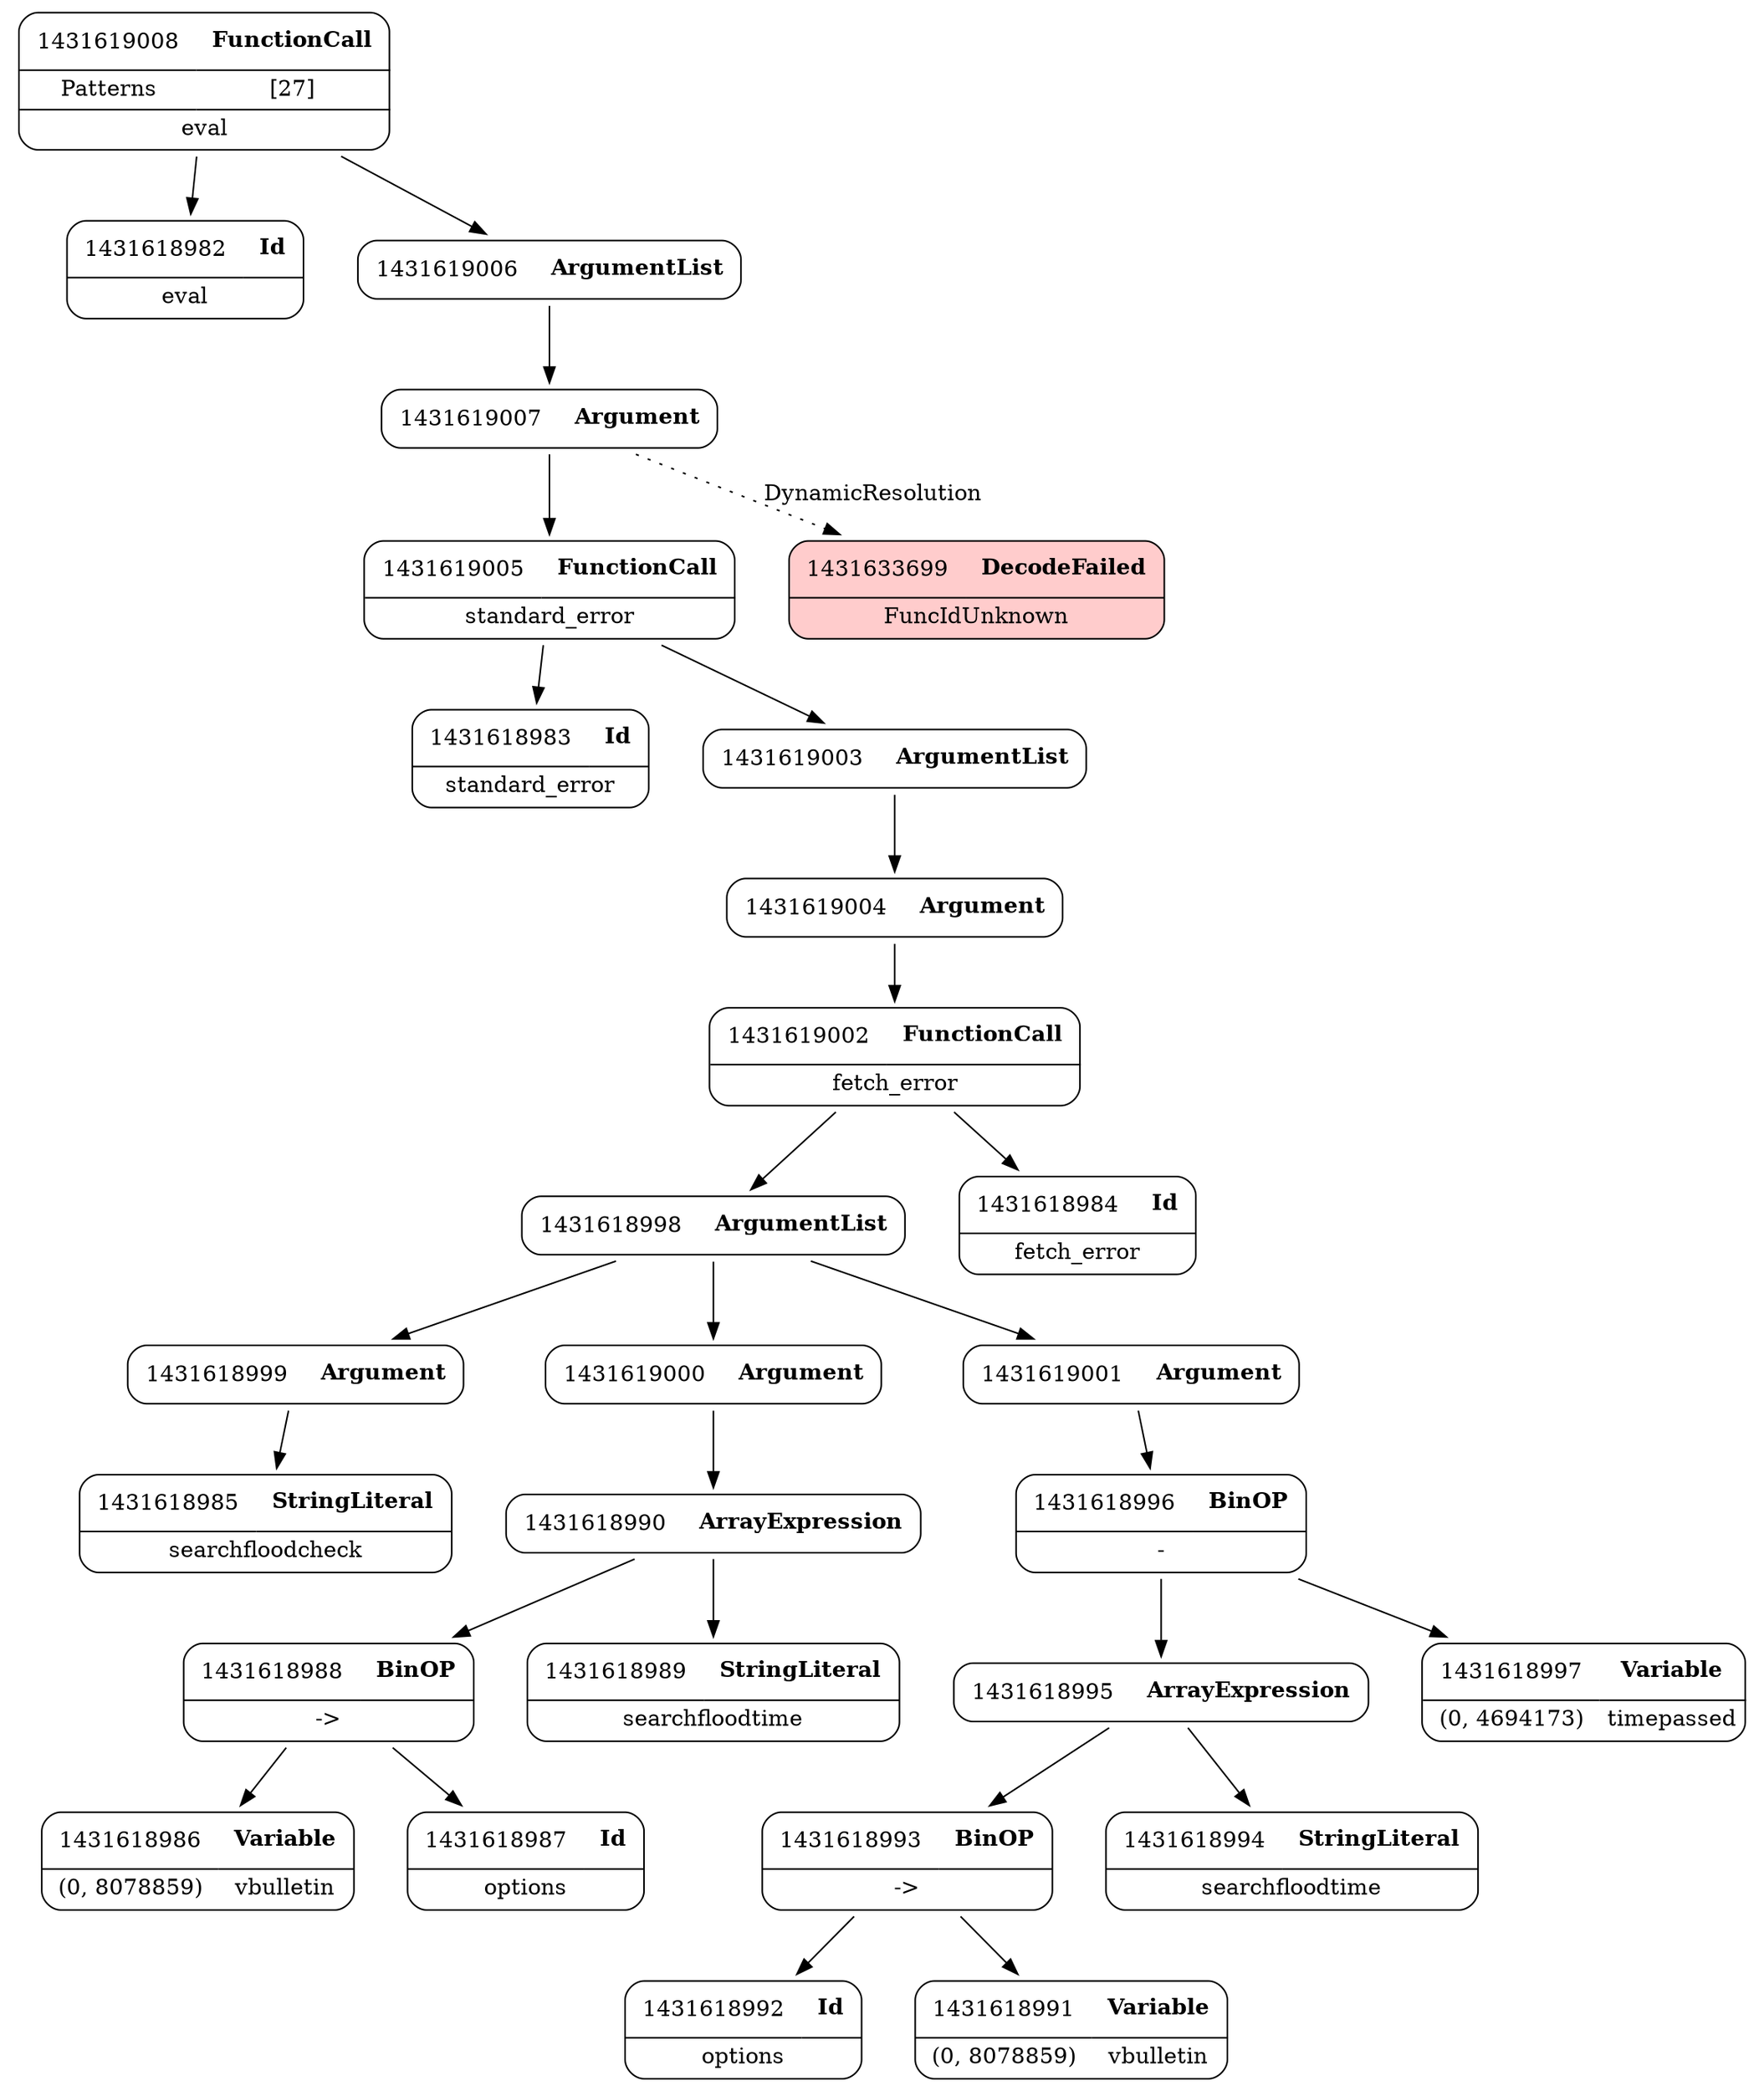 digraph ast {
node [shape=none];
1431619008 [label=<<TABLE border='1' cellspacing='0' cellpadding='10' style='rounded' ><TR><TD border='0'>1431619008</TD><TD border='0'><B>FunctionCall</B></TD></TR><HR/><TR><TD border='0' cellpadding='5'>Patterns</TD><TD border='0' cellpadding='5'>[27]</TD></TR><HR/><TR><TD border='0' cellpadding='5' colspan='2'>eval</TD></TR></TABLE>>];
1431619008 -> 1431618982 [weight=2];
1431619008 -> 1431619006 [weight=2];
1431618996 [label=<<TABLE border='1' cellspacing='0' cellpadding='10' style='rounded' ><TR><TD border='0'>1431618996</TD><TD border='0'><B>BinOP</B></TD></TR><HR/><TR><TD border='0' cellpadding='5' colspan='2'>-</TD></TR></TABLE>>];
1431618996 -> 1431618995 [weight=2];
1431618996 -> 1431618997 [weight=2];
1431618997 [label=<<TABLE border='1' cellspacing='0' cellpadding='10' style='rounded' ><TR><TD border='0'>1431618997</TD><TD border='0'><B>Variable</B></TD></TR><HR/><TR><TD border='0' cellpadding='5'>(0, 4694173)</TD><TD border='0' cellpadding='5'>timepassed</TD></TR></TABLE>>];
1431618998 [label=<<TABLE border='1' cellspacing='0' cellpadding='10' style='rounded' ><TR><TD border='0'>1431618998</TD><TD border='0'><B>ArgumentList</B></TD></TR></TABLE>>];
1431618998 -> 1431618999 [weight=2];
1431618998 -> 1431619000 [weight=2];
1431618998 -> 1431619001 [weight=2];
1431618999 [label=<<TABLE border='1' cellspacing='0' cellpadding='10' style='rounded' ><TR><TD border='0'>1431618999</TD><TD border='0'><B>Argument</B></TD></TR></TABLE>>];
1431618999 -> 1431618985 [weight=2];
1431618992 [label=<<TABLE border='1' cellspacing='0' cellpadding='10' style='rounded' ><TR><TD border='0'>1431618992</TD><TD border='0'><B>Id</B></TD></TR><HR/><TR><TD border='0' cellpadding='5' colspan='2'>options</TD></TR></TABLE>>];
1431618993 [label=<<TABLE border='1' cellspacing='0' cellpadding='10' style='rounded' ><TR><TD border='0'>1431618993</TD><TD border='0'><B>BinOP</B></TD></TR><HR/><TR><TD border='0' cellpadding='5' colspan='2'>-&gt;</TD></TR></TABLE>>];
1431618993 -> 1431618991 [weight=2];
1431618993 -> 1431618992 [weight=2];
1431618994 [label=<<TABLE border='1' cellspacing='0' cellpadding='10' style='rounded' ><TR><TD border='0'>1431618994</TD><TD border='0'><B>StringLiteral</B></TD></TR><HR/><TR><TD border='0' cellpadding='5' colspan='2'>searchfloodtime</TD></TR></TABLE>>];
1431618995 [label=<<TABLE border='1' cellspacing='0' cellpadding='10' style='rounded' ><TR><TD border='0'>1431618995</TD><TD border='0'><B>ArrayExpression</B></TD></TR></TABLE>>];
1431618995 -> 1431618993 [weight=2];
1431618995 -> 1431618994 [weight=2];
1431619004 [label=<<TABLE border='1' cellspacing='0' cellpadding='10' style='rounded' ><TR><TD border='0'>1431619004</TD><TD border='0'><B>Argument</B></TD></TR></TABLE>>];
1431619004 -> 1431619002 [weight=2];
1431619005 [label=<<TABLE border='1' cellspacing='0' cellpadding='10' style='rounded' ><TR><TD border='0'>1431619005</TD><TD border='0'><B>FunctionCall</B></TD></TR><HR/><TR><TD border='0' cellpadding='5' colspan='2'>standard_error</TD></TR></TABLE>>];
1431619005 -> 1431618983 [weight=2];
1431619005 -> 1431619003 [weight=2];
1431619006 [label=<<TABLE border='1' cellspacing='0' cellpadding='10' style='rounded' ><TR><TD border='0'>1431619006</TD><TD border='0'><B>ArgumentList</B></TD></TR></TABLE>>];
1431619006 -> 1431619007 [weight=2];
1431619007 [label=<<TABLE border='1' cellspacing='0' cellpadding='10' style='rounded' ><TR><TD border='0'>1431619007</TD><TD border='0'><B>Argument</B></TD></TR></TABLE>>];
1431619007 -> 1431619005 [weight=2];
1431619007 -> 1431633699 [style=dotted,label=DynamicResolution];
1431619000 [label=<<TABLE border='1' cellspacing='0' cellpadding='10' style='rounded' ><TR><TD border='0'>1431619000</TD><TD border='0'><B>Argument</B></TD></TR></TABLE>>];
1431619000 -> 1431618990 [weight=2];
1431619001 [label=<<TABLE border='1' cellspacing='0' cellpadding='10' style='rounded' ><TR><TD border='0'>1431619001</TD><TD border='0'><B>Argument</B></TD></TR></TABLE>>];
1431619001 -> 1431618996 [weight=2];
1431619002 [label=<<TABLE border='1' cellspacing='0' cellpadding='10' style='rounded' ><TR><TD border='0'>1431619002</TD><TD border='0'><B>FunctionCall</B></TD></TR><HR/><TR><TD border='0' cellpadding='5' colspan='2'>fetch_error</TD></TR></TABLE>>];
1431619002 -> 1431618984 [weight=2];
1431619002 -> 1431618998 [weight=2];
1431619003 [label=<<TABLE border='1' cellspacing='0' cellpadding='10' style='rounded' ><TR><TD border='0'>1431619003</TD><TD border='0'><B>ArgumentList</B></TD></TR></TABLE>>];
1431619003 -> 1431619004 [weight=2];
1431618982 [label=<<TABLE border='1' cellspacing='0' cellpadding='10' style='rounded' ><TR><TD border='0'>1431618982</TD><TD border='0'><B>Id</B></TD></TR><HR/><TR><TD border='0' cellpadding='5' colspan='2'>eval</TD></TR></TABLE>>];
1431618983 [label=<<TABLE border='1' cellspacing='0' cellpadding='10' style='rounded' ><TR><TD border='0'>1431618983</TD><TD border='0'><B>Id</B></TD></TR><HR/><TR><TD border='0' cellpadding='5' colspan='2'>standard_error</TD></TR></TABLE>>];
1431633699 [label=<<TABLE border='1' cellspacing='0' cellpadding='10' style='rounded' bgcolor='#FFCCCC' ><TR><TD border='0'>1431633699</TD><TD border='0'><B>DecodeFailed</B></TD></TR><HR/><TR><TD border='0' cellpadding='5' colspan='2'>FuncIdUnknown</TD></TR></TABLE>>];
1431618988 [label=<<TABLE border='1' cellspacing='0' cellpadding='10' style='rounded' ><TR><TD border='0'>1431618988</TD><TD border='0'><B>BinOP</B></TD></TR><HR/><TR><TD border='0' cellpadding='5' colspan='2'>-&gt;</TD></TR></TABLE>>];
1431618988 -> 1431618986 [weight=2];
1431618988 -> 1431618987 [weight=2];
1431618989 [label=<<TABLE border='1' cellspacing='0' cellpadding='10' style='rounded' ><TR><TD border='0'>1431618989</TD><TD border='0'><B>StringLiteral</B></TD></TR><HR/><TR><TD border='0' cellpadding='5' colspan='2'>searchfloodtime</TD></TR></TABLE>>];
1431618990 [label=<<TABLE border='1' cellspacing='0' cellpadding='10' style='rounded' ><TR><TD border='0'>1431618990</TD><TD border='0'><B>ArrayExpression</B></TD></TR></TABLE>>];
1431618990 -> 1431618988 [weight=2];
1431618990 -> 1431618989 [weight=2];
1431618991 [label=<<TABLE border='1' cellspacing='0' cellpadding='10' style='rounded' ><TR><TD border='0'>1431618991</TD><TD border='0'><B>Variable</B></TD></TR><HR/><TR><TD border='0' cellpadding='5'>(0, 8078859)</TD><TD border='0' cellpadding='5'>vbulletin</TD></TR></TABLE>>];
1431618984 [label=<<TABLE border='1' cellspacing='0' cellpadding='10' style='rounded' ><TR><TD border='0'>1431618984</TD><TD border='0'><B>Id</B></TD></TR><HR/><TR><TD border='0' cellpadding='5' colspan='2'>fetch_error</TD></TR></TABLE>>];
1431618985 [label=<<TABLE border='1' cellspacing='0' cellpadding='10' style='rounded' ><TR><TD border='0'>1431618985</TD><TD border='0'><B>StringLiteral</B></TD></TR><HR/><TR><TD border='0' cellpadding='5' colspan='2'>searchfloodcheck</TD></TR></TABLE>>];
1431618986 [label=<<TABLE border='1' cellspacing='0' cellpadding='10' style='rounded' ><TR><TD border='0'>1431618986</TD><TD border='0'><B>Variable</B></TD></TR><HR/><TR><TD border='0' cellpadding='5'>(0, 8078859)</TD><TD border='0' cellpadding='5'>vbulletin</TD></TR></TABLE>>];
1431618987 [label=<<TABLE border='1' cellspacing='0' cellpadding='10' style='rounded' ><TR><TD border='0'>1431618987</TD><TD border='0'><B>Id</B></TD></TR><HR/><TR><TD border='0' cellpadding='5' colspan='2'>options</TD></TR></TABLE>>];
}
